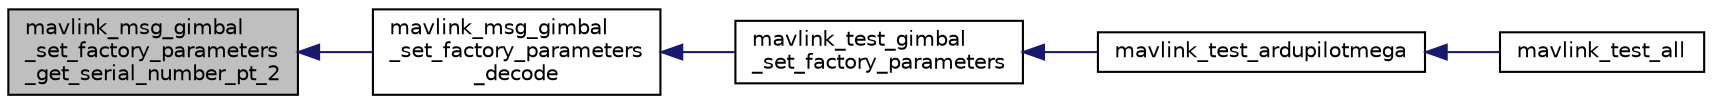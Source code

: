 digraph "mavlink_msg_gimbal_set_factory_parameters_get_serial_number_pt_2"
{
 // INTERACTIVE_SVG=YES
  edge [fontname="Helvetica",fontsize="10",labelfontname="Helvetica",labelfontsize="10"];
  node [fontname="Helvetica",fontsize="10",shape=record];
  rankdir="LR";
  Node1 [label="mavlink_msg_gimbal\l_set_factory_parameters\l_get_serial_number_pt_2",height=0.2,width=0.4,color="black", fillcolor="grey75", style="filled", fontcolor="black"];
  Node1 -> Node2 [dir="back",color="midnightblue",fontsize="10",style="solid",fontname="Helvetica"];
  Node2 [label="mavlink_msg_gimbal\l_set_factory_parameters\l_decode",height=0.2,width=0.4,color="black", fillcolor="white", style="filled",URL="$mavlink__msg__gimbal__set__factory__parameters_8h.html#a8ca18cf948c941fe5e992ef2cfd84d55",tooltip="Decode a gimbal_set_factory_parameters message into a struct. "];
  Node2 -> Node3 [dir="back",color="midnightblue",fontsize="10",style="solid",fontname="Helvetica"];
  Node3 [label="mavlink_test_gimbal\l_set_factory_parameters",height=0.2,width=0.4,color="black", fillcolor="white", style="filled",URL="$ardupilotmega_2testsuite_8h.html#af02c575445b22e60fab71e698c453dac"];
  Node3 -> Node4 [dir="back",color="midnightblue",fontsize="10",style="solid",fontname="Helvetica"];
  Node4 [label="mavlink_test_ardupilotmega",height=0.2,width=0.4,color="black", fillcolor="white", style="filled",URL="$ardupilotmega_2testsuite_8h.html#ab264d471ac2f46584f2bb580704b5e9d"];
  Node4 -> Node5 [dir="back",color="midnightblue",fontsize="10",style="solid",fontname="Helvetica"];
  Node5 [label="mavlink_test_all",height=0.2,width=0.4,color="black", fillcolor="white", style="filled",URL="$ardupilotmega_2testsuite_8h.html#a4cc77b6c343679298da5d3c2b4e48759"];
}
